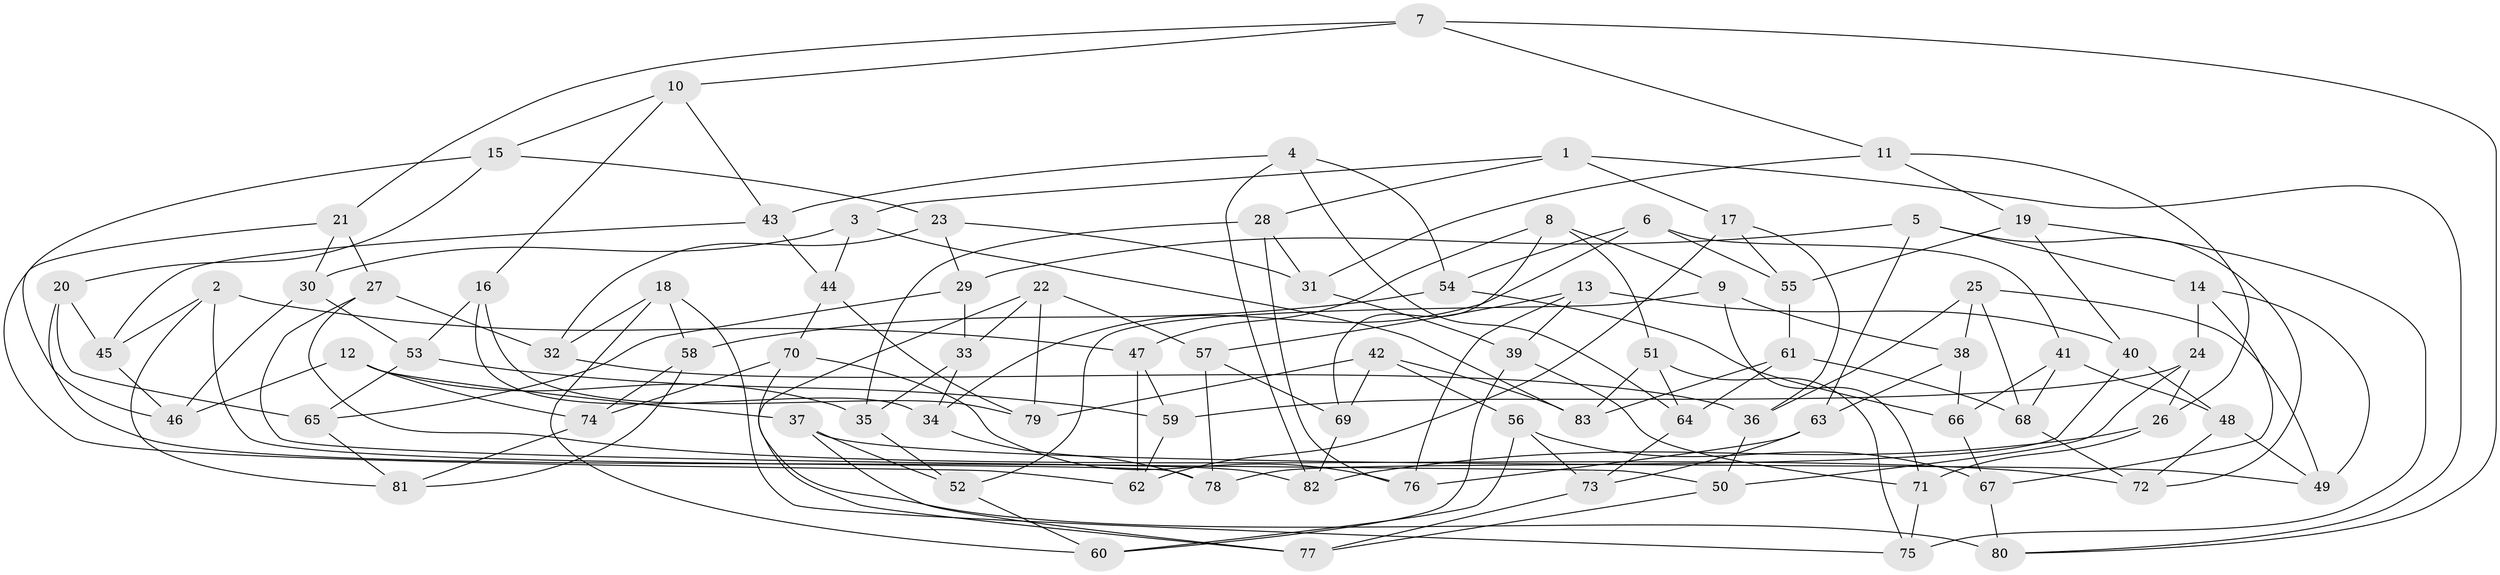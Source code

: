 // Generated by graph-tools (version 1.1) at 2025/38/03/09/25 02:38:12]
// undirected, 83 vertices, 166 edges
graph export_dot {
graph [start="1"]
  node [color=gray90,style=filled];
  1;
  2;
  3;
  4;
  5;
  6;
  7;
  8;
  9;
  10;
  11;
  12;
  13;
  14;
  15;
  16;
  17;
  18;
  19;
  20;
  21;
  22;
  23;
  24;
  25;
  26;
  27;
  28;
  29;
  30;
  31;
  32;
  33;
  34;
  35;
  36;
  37;
  38;
  39;
  40;
  41;
  42;
  43;
  44;
  45;
  46;
  47;
  48;
  49;
  50;
  51;
  52;
  53;
  54;
  55;
  56;
  57;
  58;
  59;
  60;
  61;
  62;
  63;
  64;
  65;
  66;
  67;
  68;
  69;
  70;
  71;
  72;
  73;
  74;
  75;
  76;
  77;
  78;
  79;
  80;
  81;
  82;
  83;
  1 -- 80;
  1 -- 28;
  1 -- 17;
  1 -- 3;
  2 -- 47;
  2 -- 78;
  2 -- 45;
  2 -- 81;
  3 -- 30;
  3 -- 83;
  3 -- 44;
  4 -- 54;
  4 -- 64;
  4 -- 43;
  4 -- 82;
  5 -- 63;
  5 -- 72;
  5 -- 14;
  5 -- 29;
  6 -- 54;
  6 -- 41;
  6 -- 34;
  6 -- 55;
  7 -- 10;
  7 -- 21;
  7 -- 80;
  7 -- 11;
  8 -- 9;
  8 -- 47;
  8 -- 51;
  8 -- 69;
  9 -- 52;
  9 -- 38;
  9 -- 71;
  10 -- 16;
  10 -- 15;
  10 -- 43;
  11 -- 26;
  11 -- 19;
  11 -- 31;
  12 -- 74;
  12 -- 46;
  12 -- 35;
  12 -- 37;
  13 -- 76;
  13 -- 39;
  13 -- 40;
  13 -- 57;
  14 -- 49;
  14 -- 67;
  14 -- 24;
  15 -- 23;
  15 -- 20;
  15 -- 46;
  16 -- 34;
  16 -- 53;
  16 -- 79;
  17 -- 36;
  17 -- 55;
  17 -- 62;
  18 -- 32;
  18 -- 60;
  18 -- 75;
  18 -- 58;
  19 -- 40;
  19 -- 55;
  19 -- 75;
  20 -- 45;
  20 -- 82;
  20 -- 65;
  21 -- 62;
  21 -- 27;
  21 -- 30;
  22 -- 57;
  22 -- 33;
  22 -- 79;
  22 -- 77;
  23 -- 32;
  23 -- 31;
  23 -- 29;
  24 -- 59;
  24 -- 50;
  24 -- 26;
  25 -- 36;
  25 -- 38;
  25 -- 49;
  25 -- 68;
  26 -- 82;
  26 -- 71;
  27 -- 50;
  27 -- 32;
  27 -- 72;
  28 -- 35;
  28 -- 31;
  28 -- 76;
  29 -- 65;
  29 -- 33;
  30 -- 46;
  30 -- 53;
  31 -- 39;
  32 -- 36;
  33 -- 34;
  33 -- 35;
  34 -- 78;
  35 -- 52;
  36 -- 50;
  37 -- 77;
  37 -- 52;
  37 -- 49;
  38 -- 63;
  38 -- 66;
  39 -- 71;
  39 -- 60;
  40 -- 78;
  40 -- 48;
  41 -- 66;
  41 -- 68;
  41 -- 48;
  42 -- 56;
  42 -- 83;
  42 -- 69;
  42 -- 79;
  43 -- 45;
  43 -- 44;
  44 -- 79;
  44 -- 70;
  45 -- 46;
  47 -- 59;
  47 -- 62;
  48 -- 72;
  48 -- 49;
  50 -- 77;
  51 -- 75;
  51 -- 83;
  51 -- 64;
  52 -- 60;
  53 -- 59;
  53 -- 65;
  54 -- 66;
  54 -- 58;
  55 -- 61;
  56 -- 60;
  56 -- 73;
  56 -- 67;
  57 -- 78;
  57 -- 69;
  58 -- 74;
  58 -- 81;
  59 -- 62;
  61 -- 68;
  61 -- 83;
  61 -- 64;
  63 -- 73;
  63 -- 76;
  64 -- 73;
  65 -- 81;
  66 -- 67;
  67 -- 80;
  68 -- 72;
  69 -- 82;
  70 -- 76;
  70 -- 80;
  70 -- 74;
  71 -- 75;
  73 -- 77;
  74 -- 81;
}
